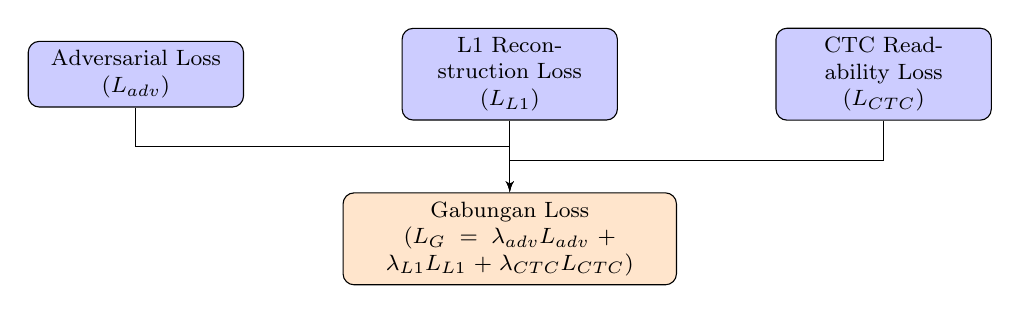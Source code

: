 \begin{tikzpicture}[
    node distance=2.5cm and 2cm, % Jarak lebih renggang untuk diagram yang lebih luas
    % Definisi style dengan ukuran lebih kecil
    block/.style={rectangle, draw, fill=blue!20, text centered, rounded corners, minimum height=0.8em, text width=2.5cm, align=center, font=\footnotesize},
    process/.style={rectangle, draw, fill=orange!20, text centered, rounded corners, minimum height=0.8em, text width=4cm, align=center, font=\footnotesize},
    line/.style={draw, -latex'} % Gaya garis dengan panah
]

% Node atas dengan posisi relatif
\node [block] (adv) {Adversarial Loss\\($L_{adv}$)};
\node [block, right=of adv] (l1) {L1 Reconstruction Loss\\($L_{L1}$)};
\node [block, right=of l1] (ctc) {CTC Readability Loss\\($L_{CTC}$)};

% Node bawah di center antara ketiga node atas
\node [process] at ($(adv)!0.5!(ctc)$) [below=1.5cm] (combine) {Gabungan Loss\\($L_G = \lambda_{adv}L_{adv} + \lambda_{L1}L_{L1} + \lambda_{CTC}L_{CTC}$)};

% Garis siku menggunakan koordinat relatif
\draw [line] (adv.south) -- ++(0,-0.5) -| (combine.north);
\draw [line] (l1.south) -- ++(0,-0.5) -| (combine.north);
\draw [line] (ctc.south) -- ++(0,-0.5) -| (combine.north);

\end{tikzpicture}